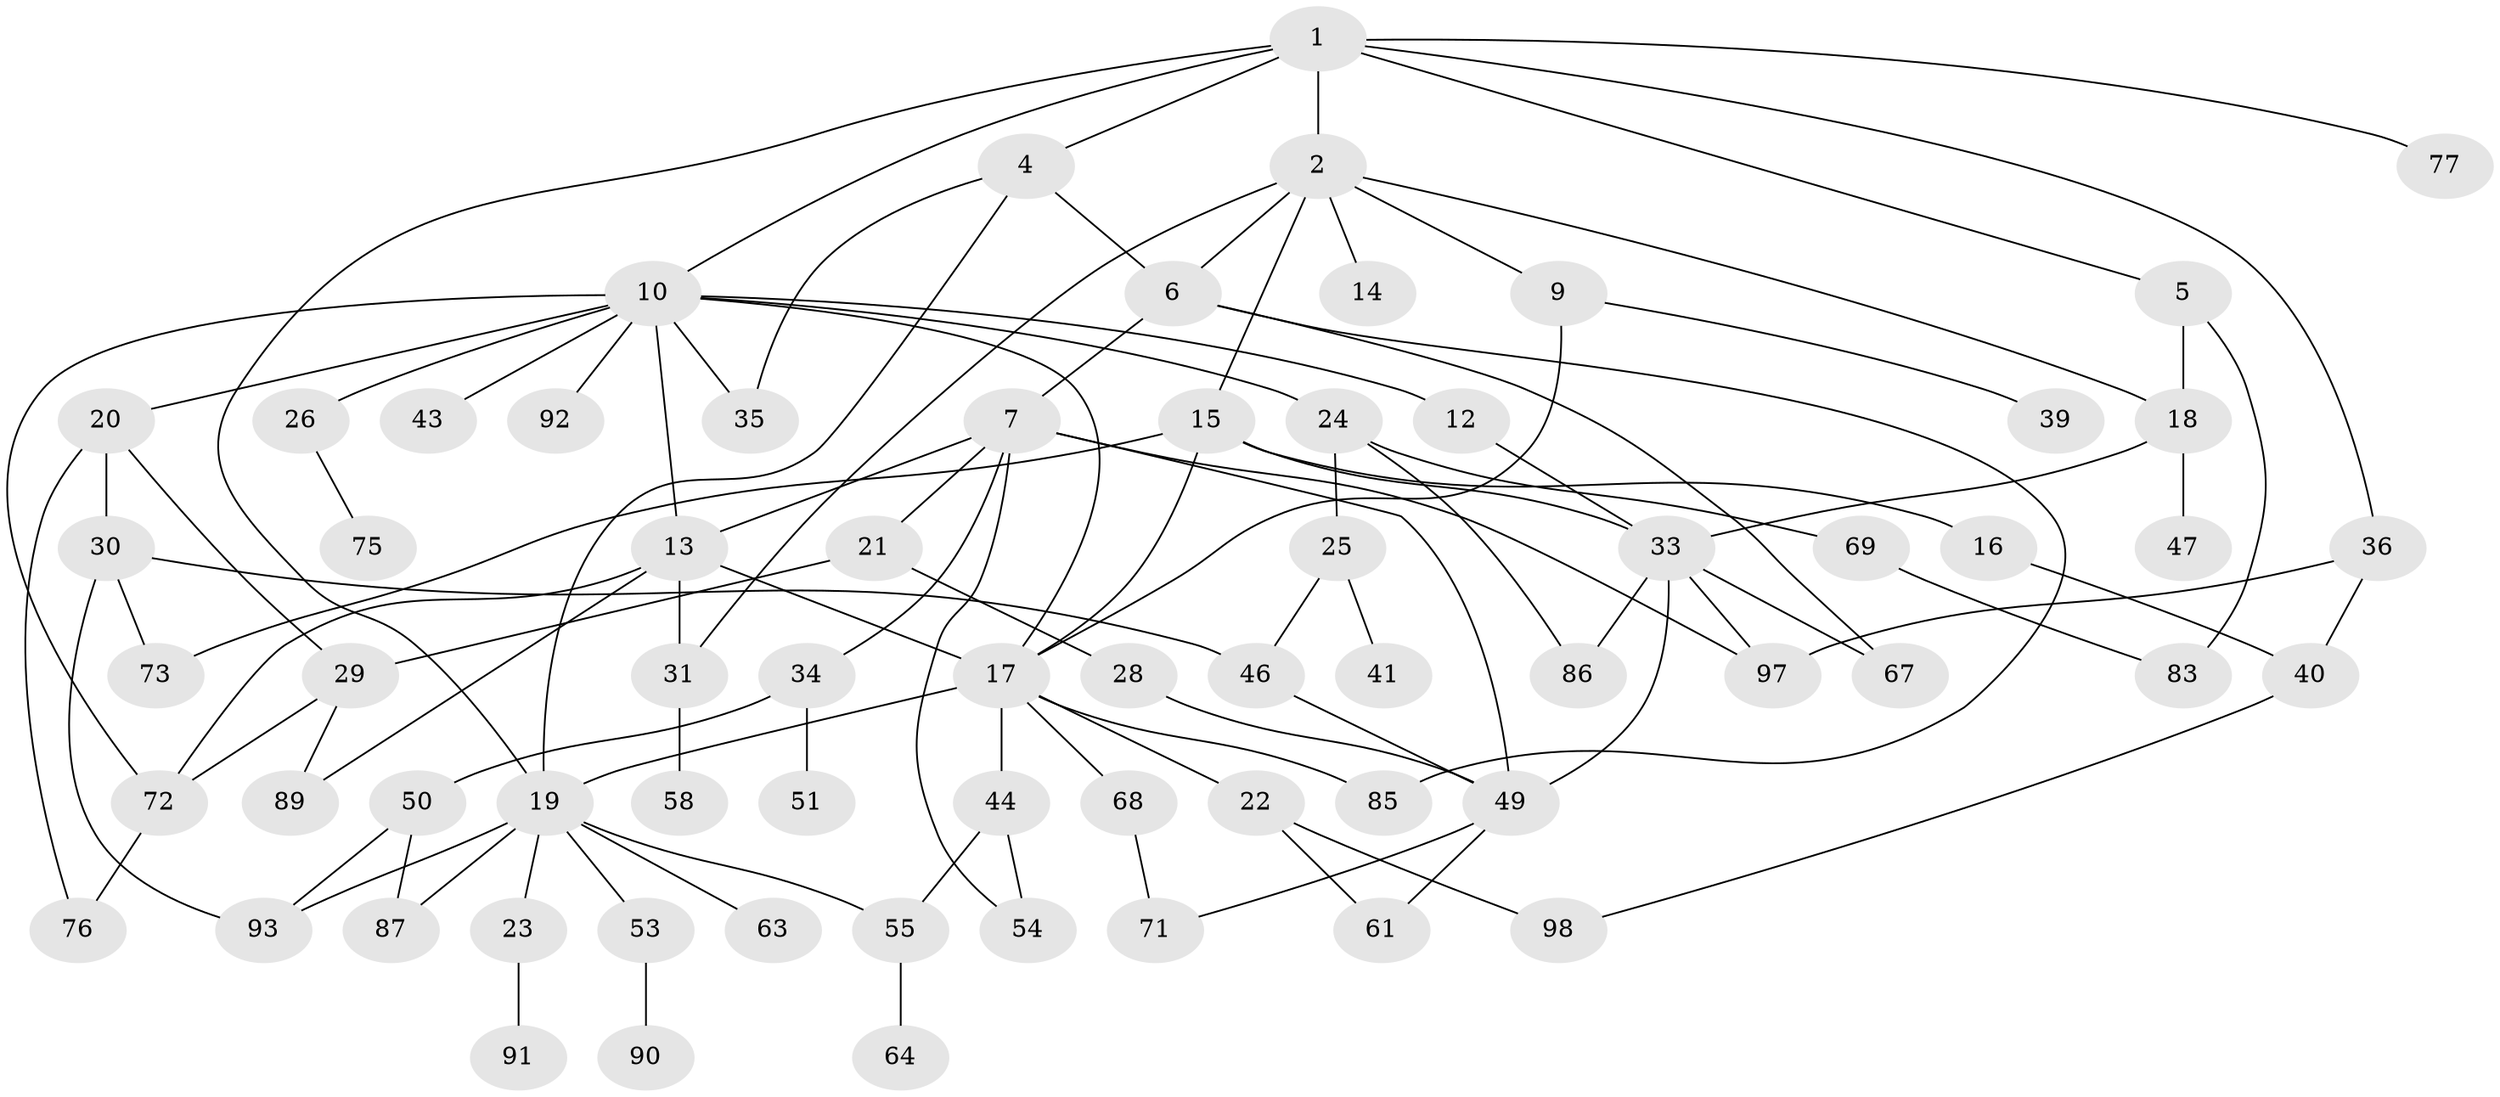 // Generated by graph-tools (version 1.1) at 2025/23/03/03/25 07:23:33]
// undirected, 68 vertices, 104 edges
graph export_dot {
graph [start="1"]
  node [color=gray90,style=filled];
  1 [super="+3"];
  2 [super="+8"];
  4 [super="+57"];
  5 [super="+48"];
  6 [super="+66"];
  7 [super="+82"];
  9;
  10 [super="+11"];
  12;
  13 [super="+74"];
  14 [super="+27"];
  15 [super="+45"];
  16;
  17 [super="+32"];
  18 [super="+42"];
  19 [super="+37"];
  20 [super="+81"];
  21;
  22;
  23;
  24;
  25;
  26;
  28 [super="+38"];
  29 [super="+62"];
  30;
  31;
  33 [super="+65"];
  34;
  35;
  36 [super="+59"];
  39;
  40 [super="+84"];
  41 [super="+94"];
  43;
  44 [super="+60"];
  46;
  47;
  49 [super="+52"];
  50 [super="+70"];
  51 [super="+56"];
  53;
  54 [super="+80"];
  55 [super="+95"];
  58;
  61;
  63;
  64;
  67;
  68;
  69;
  71;
  72 [super="+79"];
  73 [super="+78"];
  75;
  76 [super="+88"];
  77;
  83;
  85;
  86;
  87;
  89;
  90;
  91;
  92;
  93 [super="+96"];
  97;
  98;
  1 -- 2;
  1 -- 5;
  1 -- 36;
  1 -- 19;
  1 -- 4;
  1 -- 10;
  1 -- 77;
  2 -- 6;
  2 -- 9;
  2 -- 15;
  2 -- 18;
  2 -- 31;
  2 -- 14;
  4 -- 19;
  4 -- 35;
  4 -- 6;
  5 -- 83;
  5 -- 18;
  6 -- 7;
  6 -- 85;
  6 -- 67;
  7 -- 21;
  7 -- 34;
  7 -- 97;
  7 -- 54;
  7 -- 13;
  7 -- 49;
  9 -- 17;
  9 -- 39;
  10 -- 12;
  10 -- 20;
  10 -- 26;
  10 -- 35;
  10 -- 92;
  10 -- 17;
  10 -- 72;
  10 -- 24;
  10 -- 43;
  10 -- 13;
  12 -- 33;
  13 -- 31;
  13 -- 17;
  13 -- 72;
  13 -- 89;
  15 -- 16;
  15 -- 73;
  15 -- 17;
  15 -- 33;
  16 -- 40;
  17 -- 22;
  17 -- 44;
  17 -- 68;
  17 -- 85;
  17 -- 19;
  18 -- 47;
  18 -- 33;
  19 -- 23;
  19 -- 53;
  19 -- 55;
  19 -- 63;
  19 -- 87;
  19 -- 93;
  20 -- 30;
  20 -- 76;
  20 -- 29;
  21 -- 28;
  21 -- 29;
  22 -- 61;
  22 -- 98;
  23 -- 91;
  24 -- 25;
  24 -- 69;
  24 -- 86;
  25 -- 41;
  25 -- 46;
  26 -- 75;
  28 -- 49;
  29 -- 72;
  29 -- 89;
  30 -- 93;
  30 -- 46;
  30 -- 73;
  31 -- 58;
  33 -- 49;
  33 -- 86;
  33 -- 67;
  33 -- 97;
  34 -- 50;
  34 -- 51;
  36 -- 40;
  36 -- 97;
  40 -- 98;
  44 -- 54;
  44 -- 55;
  46 -- 49;
  49 -- 71;
  49 -- 61;
  50 -- 87;
  50 -- 93;
  53 -- 90;
  55 -- 64;
  68 -- 71;
  69 -- 83;
  72 -- 76;
}
